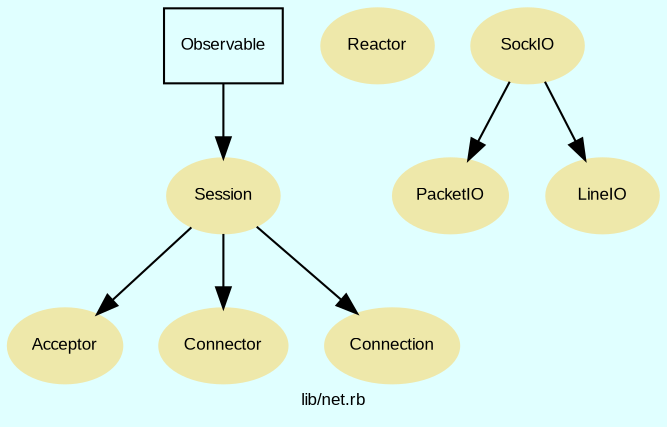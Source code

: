 digraph TopLevel {
    compound = true
    bgcolor = lightcyan1
    fontname = Arial
    fontsize = 8
    label = "lib/net.rb"
    node [
        fontname = Arial,
        fontsize = 8,
        color = black
    ]

    Acceptor [
        fontcolor = black,
        URL = "classes/Acceptor.html",
        shape = ellipse,
        color = palegoldenrod,
        style = filled,
        label = "Acceptor"
    ]

    Reactor [
        fontcolor = black,
        URL = "classes/Reactor.html",
        shape = ellipse,
        color = palegoldenrod,
        style = filled,
        label = "Reactor"
    ]

    SockIO [
        fontcolor = black,
        URL = "classes/SockIO.html",
        shape = ellipse,
        color = palegoldenrod,
        style = filled,
        label = "SockIO"
    ]

    Session [
        fontcolor = black,
        URL = "classes/Session.html",
        shape = ellipse,
        color = palegoldenrod,
        style = filled,
        label = "Session"
    ]

    Connector [
        fontcolor = black,
        URL = "classes/Connector.html",
        shape = ellipse,
        color = palegoldenrod,
        style = filled,
        label = "Connector"
    ]

    PacketIO [
        fontcolor = black,
        URL = "classes/PacketIO.html",
        shape = ellipse,
        color = palegoldenrod,
        style = filled,
        label = "PacketIO"
    ]

    Connection [
        fontcolor = black,
        URL = "classes/Connection.html",
        shape = ellipse,
        color = palegoldenrod,
        style = filled,
        label = "Connection"
    ]

    LineIO [
        fontcolor = black,
        URL = "classes/LineIO.html",
        shape = ellipse,
        color = palegoldenrod,
        style = filled,
        label = "LineIO"
    ]

    Session -> Acceptor [

    ]

    Observable [
        URL = "classes/Observable.html",
        shape = box,
        label = "Observable"
    ]

    Observable -> Session [

    ]

    Session -> Connector [

    ]

    SockIO -> PacketIO [

    ]

    Session -> Connection [

    ]

    SockIO -> LineIO [

    ]

}

